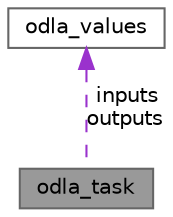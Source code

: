 digraph "odla_task"
{
 // LATEX_PDF_SIZE
  bgcolor="transparent";
  edge [fontname=Helvetica,fontsize=10,labelfontname=Helvetica,labelfontsize=10];
  node [fontname=Helvetica,fontsize=10,shape=box,height=0.2,width=0.4];
  Node1 [label="odla_task",height=0.2,width=0.4,color="gray40", fillcolor="grey60", style="filled", fontcolor="black",tooltip="odla task definition"];
  Node2 -> Node1 [dir="back",color="darkorchid3",style="dashed",label=" inputs\noutputs" ];
  Node2 [label="odla_values",height=0.2,width=0.4,color="gray40", fillcolor="white", style="filled",URL="$structodla__values.html",tooltip="Multiple values."];
}
